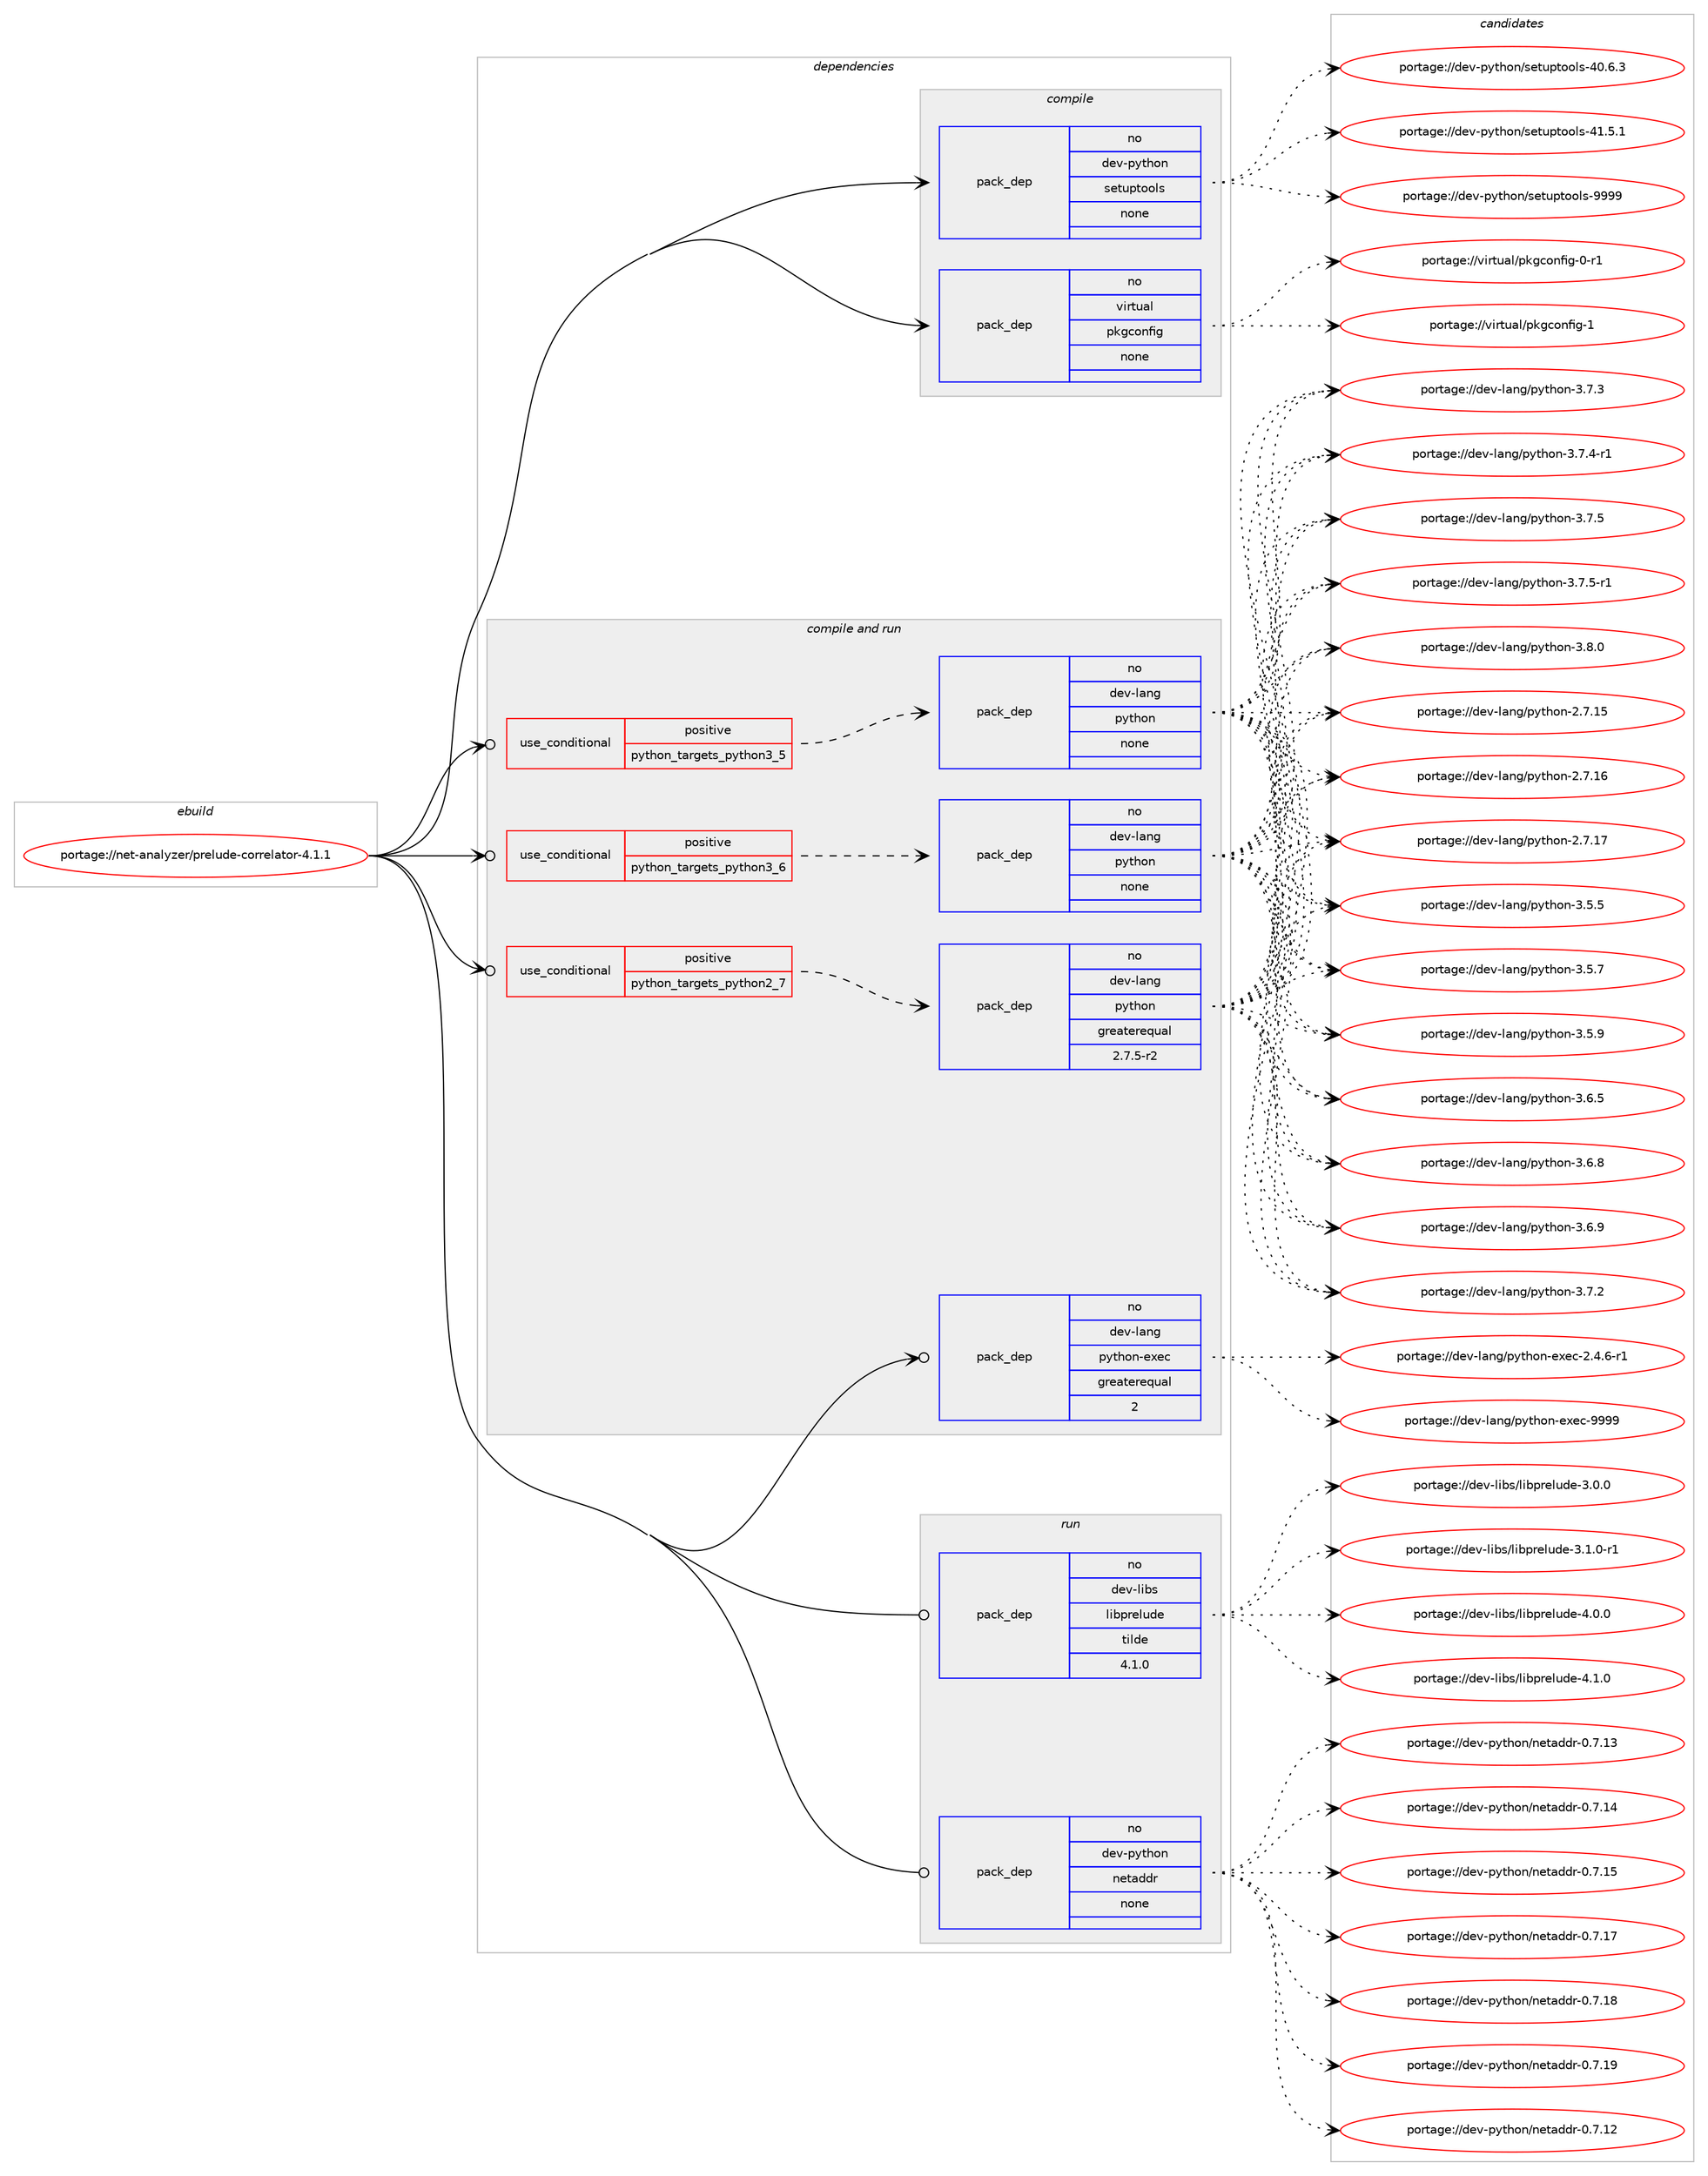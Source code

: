 digraph prolog {

# *************
# Graph options
# *************

newrank=true;
concentrate=true;
compound=true;
graph [rankdir=LR,fontname=Helvetica,fontsize=10,ranksep=1.5];#, ranksep=2.5, nodesep=0.2];
edge  [arrowhead=vee];
node  [fontname=Helvetica,fontsize=10];

# **********
# The ebuild
# **********

subgraph cluster_leftcol {
color=gray;
rank=same;
label=<<i>ebuild</i>>;
id [label="portage://net-analyzer/prelude-correlator-4.1.1", color=red, width=4, href="../net-analyzer/prelude-correlator-4.1.1.svg"];
}

# ****************
# The dependencies
# ****************

subgraph cluster_midcol {
color=gray;
label=<<i>dependencies</i>>;
subgraph cluster_compile {
fillcolor="#eeeeee";
style=filled;
label=<<i>compile</i>>;
subgraph pack255714 {
dependency348267 [label=<<TABLE BORDER="0" CELLBORDER="1" CELLSPACING="0" CELLPADDING="4" WIDTH="220"><TR><TD ROWSPAN="6" CELLPADDING="30">pack_dep</TD></TR><TR><TD WIDTH="110">no</TD></TR><TR><TD>dev-python</TD></TR><TR><TD>setuptools</TD></TR><TR><TD>none</TD></TR><TR><TD></TD></TR></TABLE>>, shape=none, color=blue];
}
id:e -> dependency348267:w [weight=20,style="solid",arrowhead="vee"];
subgraph pack255715 {
dependency348268 [label=<<TABLE BORDER="0" CELLBORDER="1" CELLSPACING="0" CELLPADDING="4" WIDTH="220"><TR><TD ROWSPAN="6" CELLPADDING="30">pack_dep</TD></TR><TR><TD WIDTH="110">no</TD></TR><TR><TD>virtual</TD></TR><TR><TD>pkgconfig</TD></TR><TR><TD>none</TD></TR><TR><TD></TD></TR></TABLE>>, shape=none, color=blue];
}
id:e -> dependency348268:w [weight=20,style="solid",arrowhead="vee"];
}
subgraph cluster_compileandrun {
fillcolor="#eeeeee";
style=filled;
label=<<i>compile and run</i>>;
subgraph cond86821 {
dependency348269 [label=<<TABLE BORDER="0" CELLBORDER="1" CELLSPACING="0" CELLPADDING="4"><TR><TD ROWSPAN="3" CELLPADDING="10">use_conditional</TD></TR><TR><TD>positive</TD></TR><TR><TD>python_targets_python2_7</TD></TR></TABLE>>, shape=none, color=red];
subgraph pack255716 {
dependency348270 [label=<<TABLE BORDER="0" CELLBORDER="1" CELLSPACING="0" CELLPADDING="4" WIDTH="220"><TR><TD ROWSPAN="6" CELLPADDING="30">pack_dep</TD></TR><TR><TD WIDTH="110">no</TD></TR><TR><TD>dev-lang</TD></TR><TR><TD>python</TD></TR><TR><TD>greaterequal</TD></TR><TR><TD>2.7.5-r2</TD></TR></TABLE>>, shape=none, color=blue];
}
dependency348269:e -> dependency348270:w [weight=20,style="dashed",arrowhead="vee"];
}
id:e -> dependency348269:w [weight=20,style="solid",arrowhead="odotvee"];
subgraph cond86822 {
dependency348271 [label=<<TABLE BORDER="0" CELLBORDER="1" CELLSPACING="0" CELLPADDING="4"><TR><TD ROWSPAN="3" CELLPADDING="10">use_conditional</TD></TR><TR><TD>positive</TD></TR><TR><TD>python_targets_python3_5</TD></TR></TABLE>>, shape=none, color=red];
subgraph pack255717 {
dependency348272 [label=<<TABLE BORDER="0" CELLBORDER="1" CELLSPACING="0" CELLPADDING="4" WIDTH="220"><TR><TD ROWSPAN="6" CELLPADDING="30">pack_dep</TD></TR><TR><TD WIDTH="110">no</TD></TR><TR><TD>dev-lang</TD></TR><TR><TD>python</TD></TR><TR><TD>none</TD></TR><TR><TD></TD></TR></TABLE>>, shape=none, color=blue];
}
dependency348271:e -> dependency348272:w [weight=20,style="dashed",arrowhead="vee"];
}
id:e -> dependency348271:w [weight=20,style="solid",arrowhead="odotvee"];
subgraph cond86823 {
dependency348273 [label=<<TABLE BORDER="0" CELLBORDER="1" CELLSPACING="0" CELLPADDING="4"><TR><TD ROWSPAN="3" CELLPADDING="10">use_conditional</TD></TR><TR><TD>positive</TD></TR><TR><TD>python_targets_python3_6</TD></TR></TABLE>>, shape=none, color=red];
subgraph pack255718 {
dependency348274 [label=<<TABLE BORDER="0" CELLBORDER="1" CELLSPACING="0" CELLPADDING="4" WIDTH="220"><TR><TD ROWSPAN="6" CELLPADDING="30">pack_dep</TD></TR><TR><TD WIDTH="110">no</TD></TR><TR><TD>dev-lang</TD></TR><TR><TD>python</TD></TR><TR><TD>none</TD></TR><TR><TD></TD></TR></TABLE>>, shape=none, color=blue];
}
dependency348273:e -> dependency348274:w [weight=20,style="dashed",arrowhead="vee"];
}
id:e -> dependency348273:w [weight=20,style="solid",arrowhead="odotvee"];
subgraph pack255719 {
dependency348275 [label=<<TABLE BORDER="0" CELLBORDER="1" CELLSPACING="0" CELLPADDING="4" WIDTH="220"><TR><TD ROWSPAN="6" CELLPADDING="30">pack_dep</TD></TR><TR><TD WIDTH="110">no</TD></TR><TR><TD>dev-lang</TD></TR><TR><TD>python-exec</TD></TR><TR><TD>greaterequal</TD></TR><TR><TD>2</TD></TR></TABLE>>, shape=none, color=blue];
}
id:e -> dependency348275:w [weight=20,style="solid",arrowhead="odotvee"];
}
subgraph cluster_run {
fillcolor="#eeeeee";
style=filled;
label=<<i>run</i>>;
subgraph pack255720 {
dependency348276 [label=<<TABLE BORDER="0" CELLBORDER="1" CELLSPACING="0" CELLPADDING="4" WIDTH="220"><TR><TD ROWSPAN="6" CELLPADDING="30">pack_dep</TD></TR><TR><TD WIDTH="110">no</TD></TR><TR><TD>dev-libs</TD></TR><TR><TD>libprelude</TD></TR><TR><TD>tilde</TD></TR><TR><TD>4.1.0</TD></TR></TABLE>>, shape=none, color=blue];
}
id:e -> dependency348276:w [weight=20,style="solid",arrowhead="odot"];
subgraph pack255721 {
dependency348277 [label=<<TABLE BORDER="0" CELLBORDER="1" CELLSPACING="0" CELLPADDING="4" WIDTH="220"><TR><TD ROWSPAN="6" CELLPADDING="30">pack_dep</TD></TR><TR><TD WIDTH="110">no</TD></TR><TR><TD>dev-python</TD></TR><TR><TD>netaddr</TD></TR><TR><TD>none</TD></TR><TR><TD></TD></TR></TABLE>>, shape=none, color=blue];
}
id:e -> dependency348277:w [weight=20,style="solid",arrowhead="odot"];
}
}

# **************
# The candidates
# **************

subgraph cluster_choices {
rank=same;
color=gray;
label=<<i>candidates</i>>;

subgraph choice255714 {
color=black;
nodesep=1;
choiceportage100101118451121211161041111104711510111611711211611111110811545524846544651 [label="portage://dev-python/setuptools-40.6.3", color=red, width=4,href="../dev-python/setuptools-40.6.3.svg"];
choiceportage100101118451121211161041111104711510111611711211611111110811545524946534649 [label="portage://dev-python/setuptools-41.5.1", color=red, width=4,href="../dev-python/setuptools-41.5.1.svg"];
choiceportage10010111845112121116104111110471151011161171121161111111081154557575757 [label="portage://dev-python/setuptools-9999", color=red, width=4,href="../dev-python/setuptools-9999.svg"];
dependency348267:e -> choiceportage100101118451121211161041111104711510111611711211611111110811545524846544651:w [style=dotted,weight="100"];
dependency348267:e -> choiceportage100101118451121211161041111104711510111611711211611111110811545524946534649:w [style=dotted,weight="100"];
dependency348267:e -> choiceportage10010111845112121116104111110471151011161171121161111111081154557575757:w [style=dotted,weight="100"];
}
subgraph choice255715 {
color=black;
nodesep=1;
choiceportage11810511411611797108471121071039911111010210510345484511449 [label="portage://virtual/pkgconfig-0-r1", color=red, width=4,href="../virtual/pkgconfig-0-r1.svg"];
choiceportage1181051141161179710847112107103991111101021051034549 [label="portage://virtual/pkgconfig-1", color=red, width=4,href="../virtual/pkgconfig-1.svg"];
dependency348268:e -> choiceportage11810511411611797108471121071039911111010210510345484511449:w [style=dotted,weight="100"];
dependency348268:e -> choiceportage1181051141161179710847112107103991111101021051034549:w [style=dotted,weight="100"];
}
subgraph choice255716 {
color=black;
nodesep=1;
choiceportage10010111845108971101034711212111610411111045504655464953 [label="portage://dev-lang/python-2.7.15", color=red, width=4,href="../dev-lang/python-2.7.15.svg"];
choiceportage10010111845108971101034711212111610411111045504655464954 [label="portage://dev-lang/python-2.7.16", color=red, width=4,href="../dev-lang/python-2.7.16.svg"];
choiceportage10010111845108971101034711212111610411111045504655464955 [label="portage://dev-lang/python-2.7.17", color=red, width=4,href="../dev-lang/python-2.7.17.svg"];
choiceportage100101118451089711010347112121116104111110455146534653 [label="portage://dev-lang/python-3.5.5", color=red, width=4,href="../dev-lang/python-3.5.5.svg"];
choiceportage100101118451089711010347112121116104111110455146534655 [label="portage://dev-lang/python-3.5.7", color=red, width=4,href="../dev-lang/python-3.5.7.svg"];
choiceportage100101118451089711010347112121116104111110455146534657 [label="portage://dev-lang/python-3.5.9", color=red, width=4,href="../dev-lang/python-3.5.9.svg"];
choiceportage100101118451089711010347112121116104111110455146544653 [label="portage://dev-lang/python-3.6.5", color=red, width=4,href="../dev-lang/python-3.6.5.svg"];
choiceportage100101118451089711010347112121116104111110455146544656 [label="portage://dev-lang/python-3.6.8", color=red, width=4,href="../dev-lang/python-3.6.8.svg"];
choiceportage100101118451089711010347112121116104111110455146544657 [label="portage://dev-lang/python-3.6.9", color=red, width=4,href="../dev-lang/python-3.6.9.svg"];
choiceportage100101118451089711010347112121116104111110455146554650 [label="portage://dev-lang/python-3.7.2", color=red, width=4,href="../dev-lang/python-3.7.2.svg"];
choiceportage100101118451089711010347112121116104111110455146554651 [label="portage://dev-lang/python-3.7.3", color=red, width=4,href="../dev-lang/python-3.7.3.svg"];
choiceportage1001011184510897110103471121211161041111104551465546524511449 [label="portage://dev-lang/python-3.7.4-r1", color=red, width=4,href="../dev-lang/python-3.7.4-r1.svg"];
choiceportage100101118451089711010347112121116104111110455146554653 [label="portage://dev-lang/python-3.7.5", color=red, width=4,href="../dev-lang/python-3.7.5.svg"];
choiceportage1001011184510897110103471121211161041111104551465546534511449 [label="portage://dev-lang/python-3.7.5-r1", color=red, width=4,href="../dev-lang/python-3.7.5-r1.svg"];
choiceportage100101118451089711010347112121116104111110455146564648 [label="portage://dev-lang/python-3.8.0", color=red, width=4,href="../dev-lang/python-3.8.0.svg"];
dependency348270:e -> choiceportage10010111845108971101034711212111610411111045504655464953:w [style=dotted,weight="100"];
dependency348270:e -> choiceportage10010111845108971101034711212111610411111045504655464954:w [style=dotted,weight="100"];
dependency348270:e -> choiceportage10010111845108971101034711212111610411111045504655464955:w [style=dotted,weight="100"];
dependency348270:e -> choiceportage100101118451089711010347112121116104111110455146534653:w [style=dotted,weight="100"];
dependency348270:e -> choiceportage100101118451089711010347112121116104111110455146534655:w [style=dotted,weight="100"];
dependency348270:e -> choiceportage100101118451089711010347112121116104111110455146534657:w [style=dotted,weight="100"];
dependency348270:e -> choiceportage100101118451089711010347112121116104111110455146544653:w [style=dotted,weight="100"];
dependency348270:e -> choiceportage100101118451089711010347112121116104111110455146544656:w [style=dotted,weight="100"];
dependency348270:e -> choiceportage100101118451089711010347112121116104111110455146544657:w [style=dotted,weight="100"];
dependency348270:e -> choiceportage100101118451089711010347112121116104111110455146554650:w [style=dotted,weight="100"];
dependency348270:e -> choiceportage100101118451089711010347112121116104111110455146554651:w [style=dotted,weight="100"];
dependency348270:e -> choiceportage1001011184510897110103471121211161041111104551465546524511449:w [style=dotted,weight="100"];
dependency348270:e -> choiceportage100101118451089711010347112121116104111110455146554653:w [style=dotted,weight="100"];
dependency348270:e -> choiceportage1001011184510897110103471121211161041111104551465546534511449:w [style=dotted,weight="100"];
dependency348270:e -> choiceportage100101118451089711010347112121116104111110455146564648:w [style=dotted,weight="100"];
}
subgraph choice255717 {
color=black;
nodesep=1;
choiceportage10010111845108971101034711212111610411111045504655464953 [label="portage://dev-lang/python-2.7.15", color=red, width=4,href="../dev-lang/python-2.7.15.svg"];
choiceportage10010111845108971101034711212111610411111045504655464954 [label="portage://dev-lang/python-2.7.16", color=red, width=4,href="../dev-lang/python-2.7.16.svg"];
choiceportage10010111845108971101034711212111610411111045504655464955 [label="portage://dev-lang/python-2.7.17", color=red, width=4,href="../dev-lang/python-2.7.17.svg"];
choiceportage100101118451089711010347112121116104111110455146534653 [label="portage://dev-lang/python-3.5.5", color=red, width=4,href="../dev-lang/python-3.5.5.svg"];
choiceportage100101118451089711010347112121116104111110455146534655 [label="portage://dev-lang/python-3.5.7", color=red, width=4,href="../dev-lang/python-3.5.7.svg"];
choiceportage100101118451089711010347112121116104111110455146534657 [label="portage://dev-lang/python-3.5.9", color=red, width=4,href="../dev-lang/python-3.5.9.svg"];
choiceportage100101118451089711010347112121116104111110455146544653 [label="portage://dev-lang/python-3.6.5", color=red, width=4,href="../dev-lang/python-3.6.5.svg"];
choiceportage100101118451089711010347112121116104111110455146544656 [label="portage://dev-lang/python-3.6.8", color=red, width=4,href="../dev-lang/python-3.6.8.svg"];
choiceportage100101118451089711010347112121116104111110455146544657 [label="portage://dev-lang/python-3.6.9", color=red, width=4,href="../dev-lang/python-3.6.9.svg"];
choiceportage100101118451089711010347112121116104111110455146554650 [label="portage://dev-lang/python-3.7.2", color=red, width=4,href="../dev-lang/python-3.7.2.svg"];
choiceportage100101118451089711010347112121116104111110455146554651 [label="portage://dev-lang/python-3.7.3", color=red, width=4,href="../dev-lang/python-3.7.3.svg"];
choiceportage1001011184510897110103471121211161041111104551465546524511449 [label="portage://dev-lang/python-3.7.4-r1", color=red, width=4,href="../dev-lang/python-3.7.4-r1.svg"];
choiceportage100101118451089711010347112121116104111110455146554653 [label="portage://dev-lang/python-3.7.5", color=red, width=4,href="../dev-lang/python-3.7.5.svg"];
choiceportage1001011184510897110103471121211161041111104551465546534511449 [label="portage://dev-lang/python-3.7.5-r1", color=red, width=4,href="../dev-lang/python-3.7.5-r1.svg"];
choiceportage100101118451089711010347112121116104111110455146564648 [label="portage://dev-lang/python-3.8.0", color=red, width=4,href="../dev-lang/python-3.8.0.svg"];
dependency348272:e -> choiceportage10010111845108971101034711212111610411111045504655464953:w [style=dotted,weight="100"];
dependency348272:e -> choiceportage10010111845108971101034711212111610411111045504655464954:w [style=dotted,weight="100"];
dependency348272:e -> choiceportage10010111845108971101034711212111610411111045504655464955:w [style=dotted,weight="100"];
dependency348272:e -> choiceportage100101118451089711010347112121116104111110455146534653:w [style=dotted,weight="100"];
dependency348272:e -> choiceportage100101118451089711010347112121116104111110455146534655:w [style=dotted,weight="100"];
dependency348272:e -> choiceportage100101118451089711010347112121116104111110455146534657:w [style=dotted,weight="100"];
dependency348272:e -> choiceportage100101118451089711010347112121116104111110455146544653:w [style=dotted,weight="100"];
dependency348272:e -> choiceportage100101118451089711010347112121116104111110455146544656:w [style=dotted,weight="100"];
dependency348272:e -> choiceportage100101118451089711010347112121116104111110455146544657:w [style=dotted,weight="100"];
dependency348272:e -> choiceportage100101118451089711010347112121116104111110455146554650:w [style=dotted,weight="100"];
dependency348272:e -> choiceportage100101118451089711010347112121116104111110455146554651:w [style=dotted,weight="100"];
dependency348272:e -> choiceportage1001011184510897110103471121211161041111104551465546524511449:w [style=dotted,weight="100"];
dependency348272:e -> choiceportage100101118451089711010347112121116104111110455146554653:w [style=dotted,weight="100"];
dependency348272:e -> choiceportage1001011184510897110103471121211161041111104551465546534511449:w [style=dotted,weight="100"];
dependency348272:e -> choiceportage100101118451089711010347112121116104111110455146564648:w [style=dotted,weight="100"];
}
subgraph choice255718 {
color=black;
nodesep=1;
choiceportage10010111845108971101034711212111610411111045504655464953 [label="portage://dev-lang/python-2.7.15", color=red, width=4,href="../dev-lang/python-2.7.15.svg"];
choiceportage10010111845108971101034711212111610411111045504655464954 [label="portage://dev-lang/python-2.7.16", color=red, width=4,href="../dev-lang/python-2.7.16.svg"];
choiceportage10010111845108971101034711212111610411111045504655464955 [label="portage://dev-lang/python-2.7.17", color=red, width=4,href="../dev-lang/python-2.7.17.svg"];
choiceportage100101118451089711010347112121116104111110455146534653 [label="portage://dev-lang/python-3.5.5", color=red, width=4,href="../dev-lang/python-3.5.5.svg"];
choiceportage100101118451089711010347112121116104111110455146534655 [label="portage://dev-lang/python-3.5.7", color=red, width=4,href="../dev-lang/python-3.5.7.svg"];
choiceportage100101118451089711010347112121116104111110455146534657 [label="portage://dev-lang/python-3.5.9", color=red, width=4,href="../dev-lang/python-3.5.9.svg"];
choiceportage100101118451089711010347112121116104111110455146544653 [label="portage://dev-lang/python-3.6.5", color=red, width=4,href="../dev-lang/python-3.6.5.svg"];
choiceportage100101118451089711010347112121116104111110455146544656 [label="portage://dev-lang/python-3.6.8", color=red, width=4,href="../dev-lang/python-3.6.8.svg"];
choiceportage100101118451089711010347112121116104111110455146544657 [label="portage://dev-lang/python-3.6.9", color=red, width=4,href="../dev-lang/python-3.6.9.svg"];
choiceportage100101118451089711010347112121116104111110455146554650 [label="portage://dev-lang/python-3.7.2", color=red, width=4,href="../dev-lang/python-3.7.2.svg"];
choiceportage100101118451089711010347112121116104111110455146554651 [label="portage://dev-lang/python-3.7.3", color=red, width=4,href="../dev-lang/python-3.7.3.svg"];
choiceportage1001011184510897110103471121211161041111104551465546524511449 [label="portage://dev-lang/python-3.7.4-r1", color=red, width=4,href="../dev-lang/python-3.7.4-r1.svg"];
choiceportage100101118451089711010347112121116104111110455146554653 [label="portage://dev-lang/python-3.7.5", color=red, width=4,href="../dev-lang/python-3.7.5.svg"];
choiceportage1001011184510897110103471121211161041111104551465546534511449 [label="portage://dev-lang/python-3.7.5-r1", color=red, width=4,href="../dev-lang/python-3.7.5-r1.svg"];
choiceportage100101118451089711010347112121116104111110455146564648 [label="portage://dev-lang/python-3.8.0", color=red, width=4,href="../dev-lang/python-3.8.0.svg"];
dependency348274:e -> choiceportage10010111845108971101034711212111610411111045504655464953:w [style=dotted,weight="100"];
dependency348274:e -> choiceportage10010111845108971101034711212111610411111045504655464954:w [style=dotted,weight="100"];
dependency348274:e -> choiceportage10010111845108971101034711212111610411111045504655464955:w [style=dotted,weight="100"];
dependency348274:e -> choiceportage100101118451089711010347112121116104111110455146534653:w [style=dotted,weight="100"];
dependency348274:e -> choiceportage100101118451089711010347112121116104111110455146534655:w [style=dotted,weight="100"];
dependency348274:e -> choiceportage100101118451089711010347112121116104111110455146534657:w [style=dotted,weight="100"];
dependency348274:e -> choiceportage100101118451089711010347112121116104111110455146544653:w [style=dotted,weight="100"];
dependency348274:e -> choiceportage100101118451089711010347112121116104111110455146544656:w [style=dotted,weight="100"];
dependency348274:e -> choiceportage100101118451089711010347112121116104111110455146544657:w [style=dotted,weight="100"];
dependency348274:e -> choiceportage100101118451089711010347112121116104111110455146554650:w [style=dotted,weight="100"];
dependency348274:e -> choiceportage100101118451089711010347112121116104111110455146554651:w [style=dotted,weight="100"];
dependency348274:e -> choiceportage1001011184510897110103471121211161041111104551465546524511449:w [style=dotted,weight="100"];
dependency348274:e -> choiceportage100101118451089711010347112121116104111110455146554653:w [style=dotted,weight="100"];
dependency348274:e -> choiceportage1001011184510897110103471121211161041111104551465546534511449:w [style=dotted,weight="100"];
dependency348274:e -> choiceportage100101118451089711010347112121116104111110455146564648:w [style=dotted,weight="100"];
}
subgraph choice255719 {
color=black;
nodesep=1;
choiceportage10010111845108971101034711212111610411111045101120101994550465246544511449 [label="portage://dev-lang/python-exec-2.4.6-r1", color=red, width=4,href="../dev-lang/python-exec-2.4.6-r1.svg"];
choiceportage10010111845108971101034711212111610411111045101120101994557575757 [label="portage://dev-lang/python-exec-9999", color=red, width=4,href="../dev-lang/python-exec-9999.svg"];
dependency348275:e -> choiceportage10010111845108971101034711212111610411111045101120101994550465246544511449:w [style=dotted,weight="100"];
dependency348275:e -> choiceportage10010111845108971101034711212111610411111045101120101994557575757:w [style=dotted,weight="100"];
}
subgraph choice255720 {
color=black;
nodesep=1;
choiceportage10010111845108105981154710810598112114101108117100101455146484648 [label="portage://dev-libs/libprelude-3.0.0", color=red, width=4,href="../dev-libs/libprelude-3.0.0.svg"];
choiceportage100101118451081059811547108105981121141011081171001014551464946484511449 [label="portage://dev-libs/libprelude-3.1.0-r1", color=red, width=4,href="../dev-libs/libprelude-3.1.0-r1.svg"];
choiceportage10010111845108105981154710810598112114101108117100101455246484648 [label="portage://dev-libs/libprelude-4.0.0", color=red, width=4,href="../dev-libs/libprelude-4.0.0.svg"];
choiceportage10010111845108105981154710810598112114101108117100101455246494648 [label="portage://dev-libs/libprelude-4.1.0", color=red, width=4,href="../dev-libs/libprelude-4.1.0.svg"];
dependency348276:e -> choiceportage10010111845108105981154710810598112114101108117100101455146484648:w [style=dotted,weight="100"];
dependency348276:e -> choiceportage100101118451081059811547108105981121141011081171001014551464946484511449:w [style=dotted,weight="100"];
dependency348276:e -> choiceportage10010111845108105981154710810598112114101108117100101455246484648:w [style=dotted,weight="100"];
dependency348276:e -> choiceportage10010111845108105981154710810598112114101108117100101455246494648:w [style=dotted,weight="100"];
}
subgraph choice255721 {
color=black;
nodesep=1;
choiceportage10010111845112121116104111110471101011169710010011445484655464950 [label="portage://dev-python/netaddr-0.7.12", color=red, width=4,href="../dev-python/netaddr-0.7.12.svg"];
choiceportage10010111845112121116104111110471101011169710010011445484655464951 [label="portage://dev-python/netaddr-0.7.13", color=red, width=4,href="../dev-python/netaddr-0.7.13.svg"];
choiceportage10010111845112121116104111110471101011169710010011445484655464952 [label="portage://dev-python/netaddr-0.7.14", color=red, width=4,href="../dev-python/netaddr-0.7.14.svg"];
choiceportage10010111845112121116104111110471101011169710010011445484655464953 [label="portage://dev-python/netaddr-0.7.15", color=red, width=4,href="../dev-python/netaddr-0.7.15.svg"];
choiceportage10010111845112121116104111110471101011169710010011445484655464955 [label="portage://dev-python/netaddr-0.7.17", color=red, width=4,href="../dev-python/netaddr-0.7.17.svg"];
choiceportage10010111845112121116104111110471101011169710010011445484655464956 [label="portage://dev-python/netaddr-0.7.18", color=red, width=4,href="../dev-python/netaddr-0.7.18.svg"];
choiceportage10010111845112121116104111110471101011169710010011445484655464957 [label="portage://dev-python/netaddr-0.7.19", color=red, width=4,href="../dev-python/netaddr-0.7.19.svg"];
dependency348277:e -> choiceportage10010111845112121116104111110471101011169710010011445484655464950:w [style=dotted,weight="100"];
dependency348277:e -> choiceportage10010111845112121116104111110471101011169710010011445484655464951:w [style=dotted,weight="100"];
dependency348277:e -> choiceportage10010111845112121116104111110471101011169710010011445484655464952:w [style=dotted,weight="100"];
dependency348277:e -> choiceportage10010111845112121116104111110471101011169710010011445484655464953:w [style=dotted,weight="100"];
dependency348277:e -> choiceportage10010111845112121116104111110471101011169710010011445484655464955:w [style=dotted,weight="100"];
dependency348277:e -> choiceportage10010111845112121116104111110471101011169710010011445484655464956:w [style=dotted,weight="100"];
dependency348277:e -> choiceportage10010111845112121116104111110471101011169710010011445484655464957:w [style=dotted,weight="100"];
}
}

}
